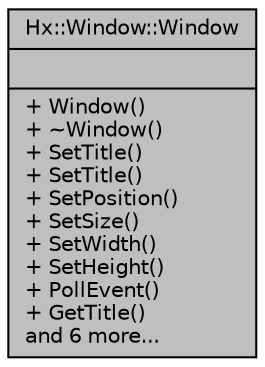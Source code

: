 digraph "Hx::Window::Window"
{
  edge [fontname="Helvetica",fontsize="10",labelfontname="Helvetica",labelfontsize="10"];
  node [fontname="Helvetica",fontsize="10",shape=record];
  Node1 [label="{Hx::Window::Window\n||+ Window()\l+ ~Window()\l+ SetTitle()\l+ SetTitle()\l+ SetPosition()\l+ SetSize()\l+ SetWidth()\l+ SetHeight()\l+ PollEvent()\l+ GetTitle()\land 6 more...\l}",height=0.2,width=0.4,color="black", fillcolor="grey75", style="filled", fontcolor="black"];
}
